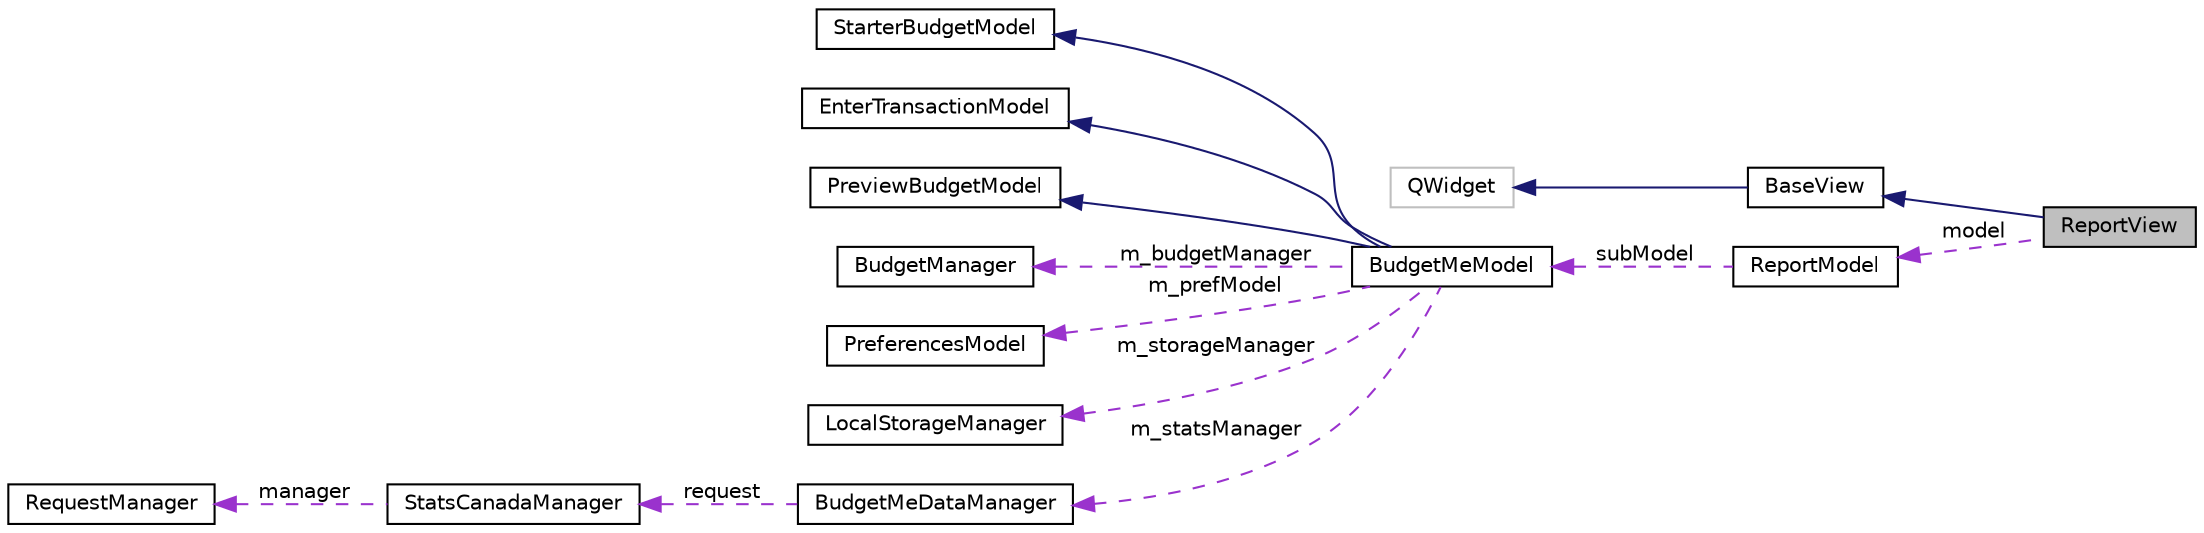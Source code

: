 digraph "ReportView"
{
 // LATEX_PDF_SIZE
  edge [fontname="Helvetica",fontsize="10",labelfontname="Helvetica",labelfontsize="10"];
  node [fontname="Helvetica",fontsize="10",shape=record];
  rankdir="LR";
  Node1 [label="ReportView",height=0.2,width=0.4,color="black", fillcolor="grey75", style="filled", fontcolor="black",tooltip=" "];
  Node2 -> Node1 [dir="back",color="midnightblue",fontsize="10",style="solid"];
  Node2 [label="BaseView",height=0.2,width=0.4,color="black", fillcolor="white", style="filled",URL="$classBaseView.html",tooltip=" "];
  Node3 -> Node2 [dir="back",color="midnightblue",fontsize="10",style="solid"];
  Node3 [label="QWidget",height=0.2,width=0.4,color="grey75", fillcolor="white", style="filled",tooltip=" "];
  Node4 -> Node1 [dir="back",color="darkorchid3",fontsize="10",style="dashed",label=" model" ];
  Node4 [label="ReportModel",height=0.2,width=0.4,color="black", fillcolor="white", style="filled",URL="$classReportModel.html",tooltip=" "];
  Node5 -> Node4 [dir="back",color="darkorchid3",fontsize="10",style="dashed",label=" subModel" ];
  Node5 [label="BudgetMeModel",height=0.2,width=0.4,color="black", fillcolor="white", style="filled",URL="$classBudgetMeModel.html",tooltip=" "];
  Node6 -> Node5 [dir="back",color="midnightblue",fontsize="10",style="solid"];
  Node6 [label="StarterBudgetModel",height=0.2,width=0.4,color="black", fillcolor="white", style="filled",URL="$classStarterBudgetModel.html",tooltip=" "];
  Node7 -> Node5 [dir="back",color="midnightblue",fontsize="10",style="solid"];
  Node7 [label="EnterTransactionModel",height=0.2,width=0.4,color="black", fillcolor="white", style="filled",URL="$classEnterTransactionModel.html",tooltip=" "];
  Node8 -> Node5 [dir="back",color="midnightblue",fontsize="10",style="solid"];
  Node8 [label="PreviewBudgetModel",height=0.2,width=0.4,color="black", fillcolor="white", style="filled",URL="$classPreviewBudgetModel.html",tooltip=" "];
  Node9 -> Node5 [dir="back",color="darkorchid3",fontsize="10",style="dashed",label=" m_budgetManager" ];
  Node9 [label="BudgetManager",height=0.2,width=0.4,color="black", fillcolor="white", style="filled",URL="$classBudgetManager.html",tooltip="BudgetMe Algorithms."];
  Node10 -> Node5 [dir="back",color="darkorchid3",fontsize="10",style="dashed",label=" m_prefModel" ];
  Node10 [label="PreferencesModel",height=0.2,width=0.4,color="black", fillcolor="white", style="filled",URL="$classPreferencesModel.html",tooltip=" "];
  Node11 -> Node5 [dir="back",color="darkorchid3",fontsize="10",style="dashed",label=" m_storageManager" ];
  Node11 [label="LocalStorageManager",height=0.2,width=0.4,color="black", fillcolor="white", style="filled",URL="$classLocalStorageManager.html",tooltip="Interface for database models."];
  Node12 -> Node5 [dir="back",color="darkorchid3",fontsize="10",style="dashed",label=" m_statsManager" ];
  Node12 [label="BudgetMeDataManager",height=0.2,width=0.4,color="black", fillcolor="white", style="filled",URL="$classBudgetMeDataManager.html",tooltip="An object that will retrieve data specifically for BudgetMe."];
  Node13 -> Node12 [dir="back",color="darkorchid3",fontsize="10",style="dashed",label=" request" ];
  Node13 [label="StatsCanadaManager",height=0.2,width=0.4,color="black", fillcolor="white", style="filled",URL="$classStatsCanadaManager.html",tooltip="An object that will retrieve data from Statisitcs Canada."];
  Node14 -> Node13 [dir="back",color="darkorchid3",fontsize="10",style="dashed",label=" manager" ];
  Node14 [label="RequestManager",height=0.2,width=0.4,color="black", fillcolor="white", style="filled",URL="$classRequestManager.html",tooltip="Makes a request to an API."];
}
